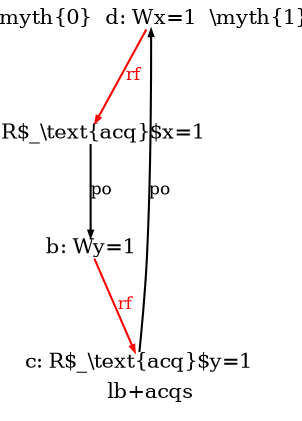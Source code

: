 /* Generated, do not edit, edit img/lb+ppos.litmus instead */
digraph G {

splines=spline;

/* legend */
fontsize=10;
label="lb+acqs";


/* the unlocked events */
proc0_label_node [shape=none, fontsize=10, label="\\myth{0}", pos="1.000000,0.588000!", fixedsize=true, width=0.455000, height=0.091875]
eiid0 [label="a: R$_\\text{acq}$x=1", shape="none", fontsize=10, pos="1.000000,0.367500!", fixedsize="true", height="0.138889", width="0.486111"];
eiid1 [label="b: Wy=1", shape="none", fontsize=10, pos="1.000000,0.000000!", fixedsize="true", height="0.138889", width="0.486111"];
proc1_label_node [shape=none, fontsize=10, label="\\myth{1}", pos="1.700000,0.588000!", fixedsize=true, width=0.455000, height=0.091875]
eiid2 [label="c: R$_\\text{acq}$y=1", shape="none", fontsize=10, pos="1.700000,0.367500!", fixedsize="true", height="0.138889", width="0.486111"];
eiid3 [label="d: Wx=1", shape="none", fontsize=10, pos="1.700000,0.000000!", fixedsize="true", height="0.138889", width="0.486111"];

/* the intra_causality_data edges */


/* the intra_causality_control edges */

/* the poi edges */
/* the rfmap edges */
eiid3 -> eiid0 [label="rf", color="red", fontcolor="red", fontsize=8, arrowsize="0.300000"];
eiid1 -> eiid2 [label="rf", color="red", fontcolor="red", fontsize=8, arrowsize="0.300000"];


/* The viewed-before edges */
eiid0 -> eiid1 [label="po", color="black", fontcolor="black", fontsize=8, arrowsize="0.300000"];
eiid3 -> eiid2 [label="po", color="black", fontcolor="black", fontsize=8, arrowsize="0.300000", dir="back"];
}

